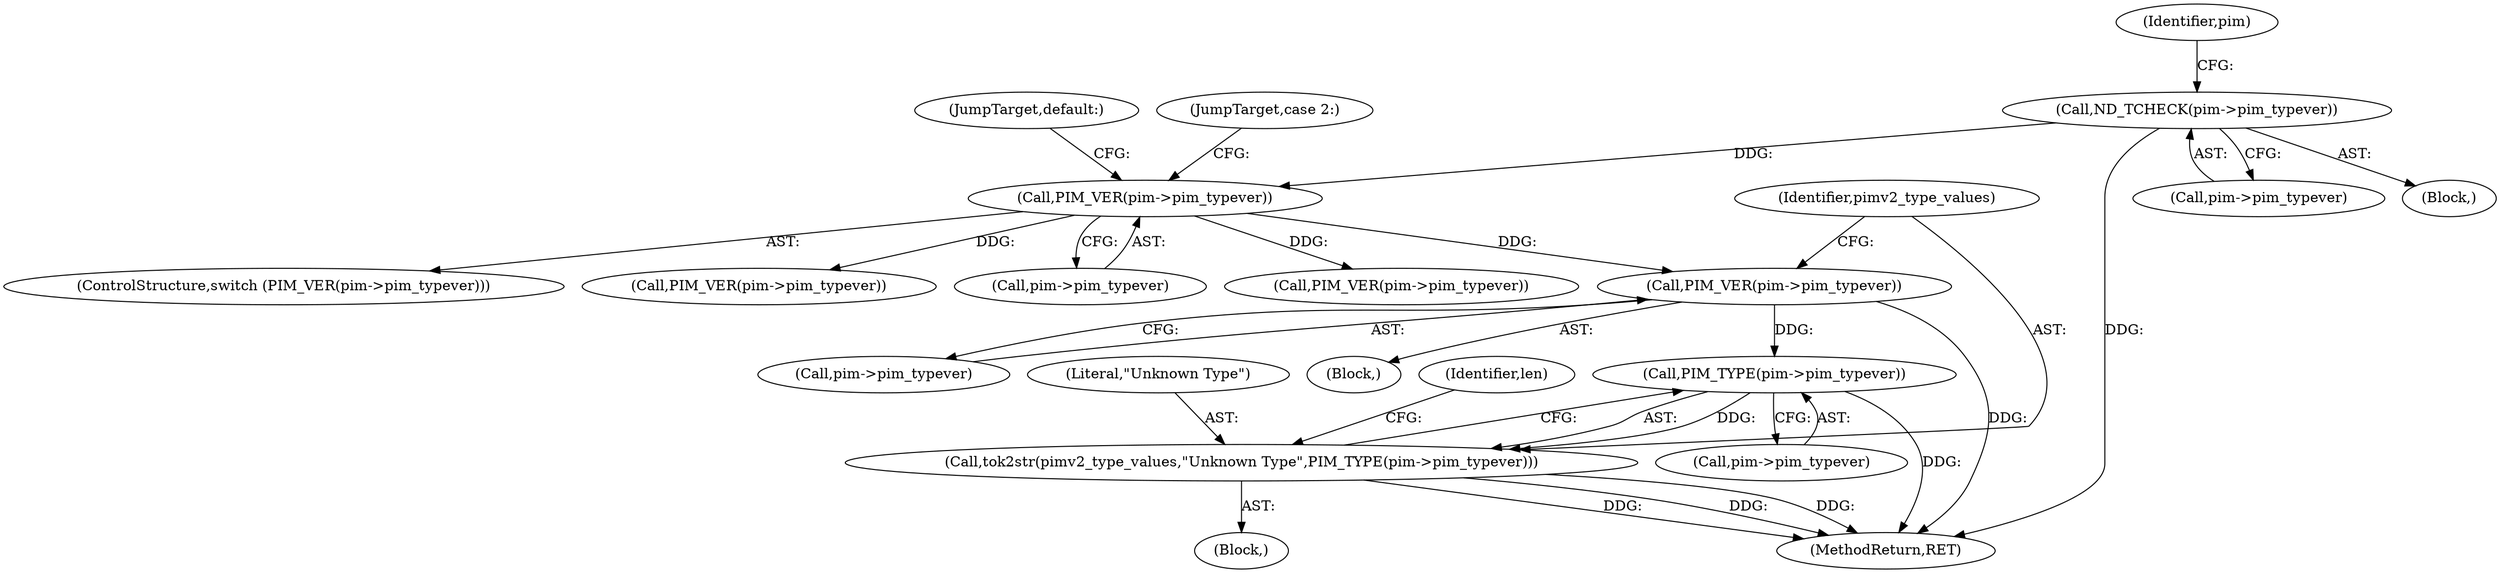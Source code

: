 digraph "0_tcpdump_5dc1860d8267b1e0cb78c9ffa2a40bea2fdb3ddc_0@pointer" {
"1000147" [label="(Call,PIM_TYPE(pim->pim_typever))"];
"1000139" [label="(Call,PIM_VER(pim->pim_typever))"];
"1000121" [label="(Call,PIM_VER(pim->pim_typever))"];
"1000116" [label="(Call,ND_TCHECK(pim->pim_typever))"];
"1000144" [label="(Call,tok2str(pimv2_type_values,\"Unknown Type\",PIM_TYPE(pim->pim_typever)))"];
"1000139" [label="(Call,PIM_VER(pim->pim_typever))"];
"1000122" [label="(Call,pim->pim_typever)"];
"1000105" [label="(Block,)"];
"1000180" [label="(JumpTarget,default:)"];
"1000151" [label="(Identifier,len)"];
"1000116" [label="(Call,ND_TCHECK(pim->pim_typever))"];
"1000123" [label="(Identifier,pim)"];
"1000200" [label="(MethodReturn,RET)"];
"1000126" [label="(JumpTarget,case 2:)"];
"1000187" [label="(Call,PIM_VER(pim->pim_typever))"];
"1000148" [label="(Call,pim->pim_typever)"];
"1000146" [label="(Literal,\"Unknown Type\")"];
"1000143" [label="(Block,)"];
"1000147" [label="(Call,PIM_TYPE(pim->pim_typever))"];
"1000144" [label="(Call,tok2str(pimv2_type_values,\"Unknown Type\",PIM_TYPE(pim->pim_typever)))"];
"1000120" [label="(ControlStructure,switch (PIM_VER(pim->pim_typever)))"];
"1000121" [label="(Call,PIM_VER(pim->pim_typever))"];
"1000117" [label="(Call,pim->pim_typever)"];
"1000145" [label="(Identifier,pimv2_type_values)"];
"1000140" [label="(Call,pim->pim_typever)"];
"1000138" [label="(Block,)"];
"1000161" [label="(Call,PIM_VER(pim->pim_typever))"];
"1000147" -> "1000144"  [label="AST: "];
"1000147" -> "1000148"  [label="CFG: "];
"1000148" -> "1000147"  [label="AST: "];
"1000144" -> "1000147"  [label="CFG: "];
"1000147" -> "1000200"  [label="DDG: "];
"1000147" -> "1000144"  [label="DDG: "];
"1000139" -> "1000147"  [label="DDG: "];
"1000139" -> "1000138"  [label="AST: "];
"1000139" -> "1000140"  [label="CFG: "];
"1000140" -> "1000139"  [label="AST: "];
"1000145" -> "1000139"  [label="CFG: "];
"1000139" -> "1000200"  [label="DDG: "];
"1000121" -> "1000139"  [label="DDG: "];
"1000121" -> "1000120"  [label="AST: "];
"1000121" -> "1000122"  [label="CFG: "];
"1000122" -> "1000121"  [label="AST: "];
"1000126" -> "1000121"  [label="CFG: "];
"1000180" -> "1000121"  [label="CFG: "];
"1000116" -> "1000121"  [label="DDG: "];
"1000121" -> "1000161"  [label="DDG: "];
"1000121" -> "1000187"  [label="DDG: "];
"1000116" -> "1000105"  [label="AST: "];
"1000116" -> "1000117"  [label="CFG: "];
"1000117" -> "1000116"  [label="AST: "];
"1000123" -> "1000116"  [label="CFG: "];
"1000116" -> "1000200"  [label="DDG: "];
"1000144" -> "1000143"  [label="AST: "];
"1000145" -> "1000144"  [label="AST: "];
"1000146" -> "1000144"  [label="AST: "];
"1000151" -> "1000144"  [label="CFG: "];
"1000144" -> "1000200"  [label="DDG: "];
"1000144" -> "1000200"  [label="DDG: "];
"1000144" -> "1000200"  [label="DDG: "];
}
